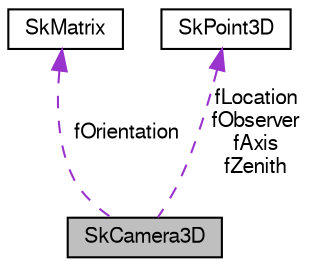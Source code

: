 digraph G
{
  edge [fontname="FreeSans",fontsize="10",labelfontname="FreeSans",labelfontsize="10"];
  node [fontname="FreeSans",fontsize="10",shape=record];
  Node1 [label="SkCamera3D",height=0.2,width=0.4,color="black", fillcolor="grey75", style="filled" fontcolor="black"];
  Node2 -> Node1 [dir=back,color="darkorchid3",fontsize="10",style="dashed",label="fOrientation",fontname="FreeSans"];
  Node2 [label="SkMatrix",height=0.2,width=0.4,color="black", fillcolor="white", style="filled",URL="$class_sk_matrix.html"];
  Node3 -> Node1 [dir=back,color="darkorchid3",fontsize="10",style="dashed",label="fLocation\nfObserver\nfAxis\nfZenith",fontname="FreeSans"];
  Node3 [label="SkPoint3D",height=0.2,width=0.4,color="black", fillcolor="white", style="filled",URL="$struct_sk_point3_d.html"];
}
